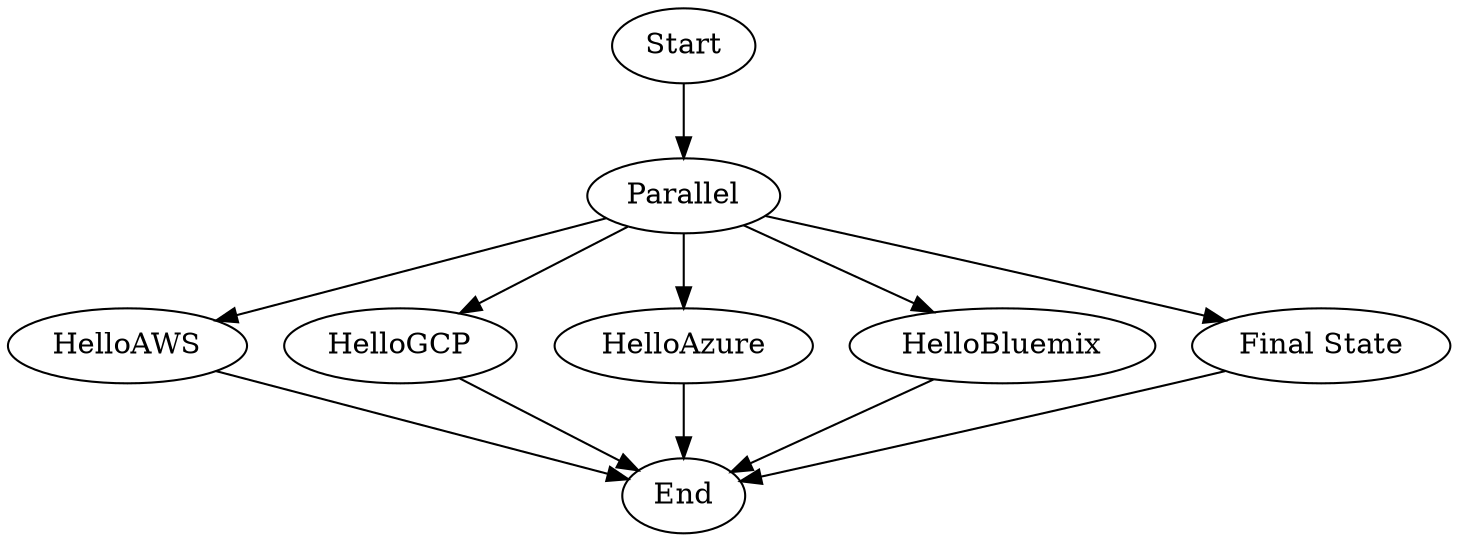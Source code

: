 digraph graph_name {
     "Start" -> "Parallel" ;
     "Parallel" -> "HelloAWS" ;
     "HelloAWS" -> "End" ;
     "Parallel" -> "HelloGCP" ;
     "HelloGCP" -> "End" ;
     "Parallel" -> "HelloAzure" ;
     "HelloAzure" -> "End" ;
     "Parallel" -> "HelloBluemix" ;
     "HelloBluemix" -> "End" ;
     "Parallel" -> "Final State" ;
     "Final State" -> "End" ;
}

